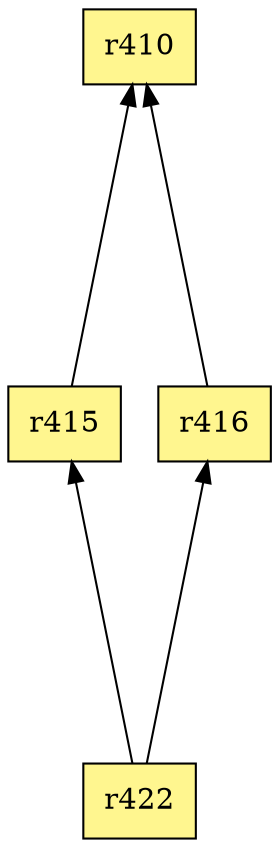 digraph G {
rankdir=BT;ranksep="2.0";
"r415" [shape=record,fillcolor=khaki1,style=filled,label="{r415}"];
"r422" [shape=record,fillcolor=khaki1,style=filled,label="{r422}"];
"r410" [shape=record,fillcolor=khaki1,style=filled,label="{r410}"];
"r416" [shape=record,fillcolor=khaki1,style=filled,label="{r416}"];
"r415" -> "r410"
"r422" -> "r415"
"r422" -> "r416"
"r416" -> "r410"
}